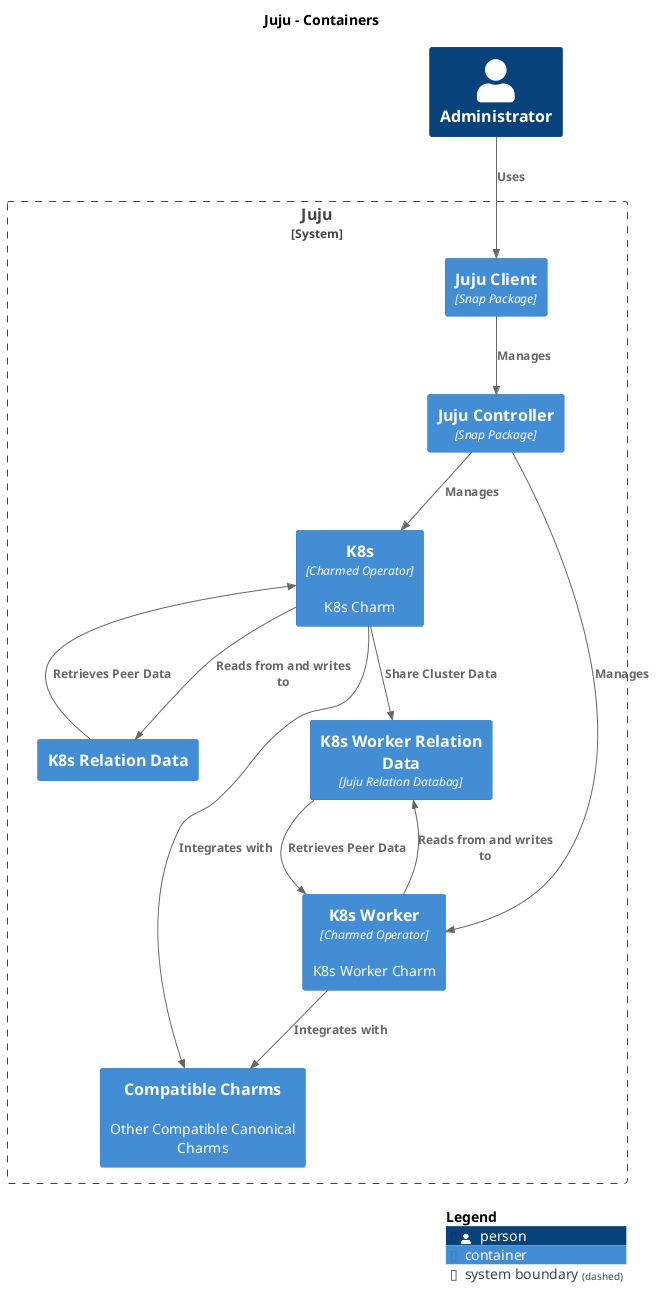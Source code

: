 @startuml
set separator none
title Juju - Containers

top to bottom direction

!include <C4/C4>
!include <C4/C4_Context>
!include <C4/C4_Container>

Person(Administrator, "Administrator", $descr="", $tags="", $link="")

System_Boundary("Juju_boundary", "Juju", $tags="") {
  Container(Juju.JujuController, "Juju Controller", $techn="Snap Package", $descr="", $tags="", $link="")
  Container(Juju.JujuClient, "Juju Client", $techn="Snap Package", $descr="", $tags="", $link="")
  Container(Juju.CompatibleCharms, "Compatible Charms", $techn="", $descr="Other Compatible Canonical Charms", $tags="", $link="")
  Container(Juju.K8s, "K8s", $techn="Charmed Operator", $descr="K8s Charm", $tags="", $link="")
  Container(Juju.K8sRelationData, "K8s Relation Data", $techn="", $descr="", $tags="", $link="")
  Container(Juju.K8sWorker, "K8s Worker", $techn="Charmed Operator", $descr="K8s Worker Charm", $tags="", $link="")
  Container(Juju.K8sWorkerRelationData, "K8s Worker Relation Data", $techn="Juju Relation Databag", $descr="", $tags="", $link="")
}

Rel(Juju.K8sWorker, Juju.K8sWorkerRelationData, "Reads from and writes to", $techn="", $tags="", $link="")
Rel(Juju.K8sWorkerRelationData, Juju.K8sWorker, "Retrieves Peer Data", $techn="", $tags="", $link="")
Rel(Juju.JujuController, Juju.K8s, "Manages", $techn="", $tags="", $link="")
Rel(Juju.JujuController, Juju.K8sWorker, "Manages", $techn="", $tags="", $link="")
Rel(Administrator, Juju.JujuClient, "Uses", $techn="", $tags="", $link="")
Rel(Juju.JujuClient, Juju.JujuController, "Manages", $techn="", $tags="", $link="")
Rel(Juju.K8s, Juju.CompatibleCharms, "Integrates with", $techn="", $tags="", $link="")
Rel(Juju.K8sWorker, Juju.CompatibleCharms, "Integrates with", $techn="", $tags="", $link="")
Rel(Juju.K8s, Juju.K8sRelationData, "Reads from and writes to", $techn="", $tags="", $link="")
Rel(Juju.K8sRelationData, Juju.K8s, "Retrieves Peer Data", $techn="", $tags="", $link="")
Rel(Juju.K8s, Juju.K8sWorkerRelationData, "Share Cluster Data", $techn="", $tags="", $link="")

SHOW_LEGEND(true)
@enduml
